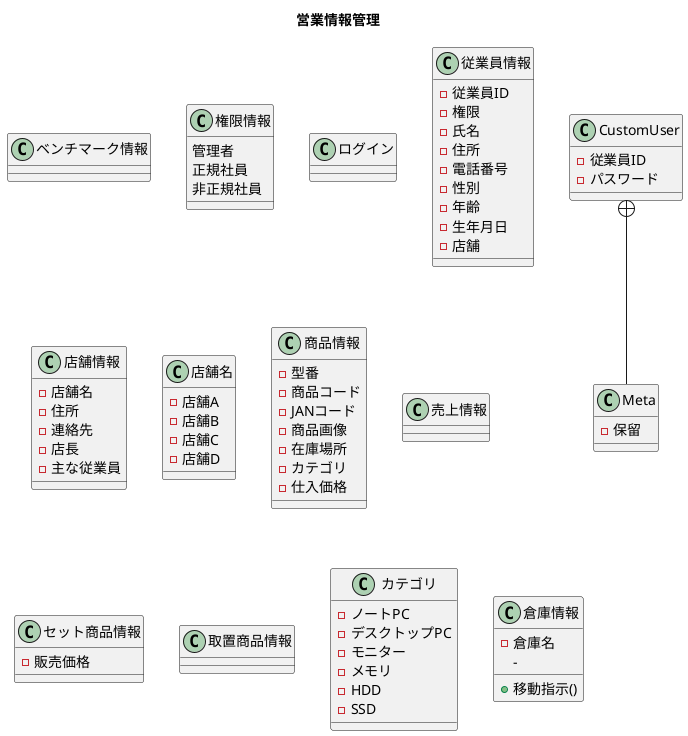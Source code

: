 @startuml 営業情報管理
title 営業情報管理

'ベンチマークマスタ
class ベンチマーク情報{
    ' 保留中
}
'ユーザ権限
class 権限情報{
    管理者
    正規社員
    非正規社員
}
' ログイン
class ログイン{}
' 勤務店舗状況編集
class 従業員情報{
    -従業員ID
    -権限
    -氏名
    -住所
    -電話番号
    -性別
    -年齢
    -生年月日
    -店舗
}
class 店舗情報{
    -店舗名
    -住所
    -連絡先
    -店長
    -主な従業員
}
class 店舗名{
    -店舗A
    -店舗B
    -店舗C
    -店舗D
}

class 商品情報{
    -型番
    -商品コード
    -JANコード
    -商品画像
    -在庫場所
    -カテゴリ
    -仕入価格
}
class 売上情報{}
class セット商品情報{
    -販売価格
    ' 保留中
}
class 取置商品情報{}
class カテゴリ{
    -ノートPC
    -デスクトップPC
    -モニター
    -メモリ
    -HDD
    -SSD
}
class 倉庫情報{
    -倉庫名
    -
    +移動指示()
}
class CustomUser{
    -従業員ID
    -パスワード
}
class Meta{
    -保留
}

CustomUser +-- Meta
@enduml
